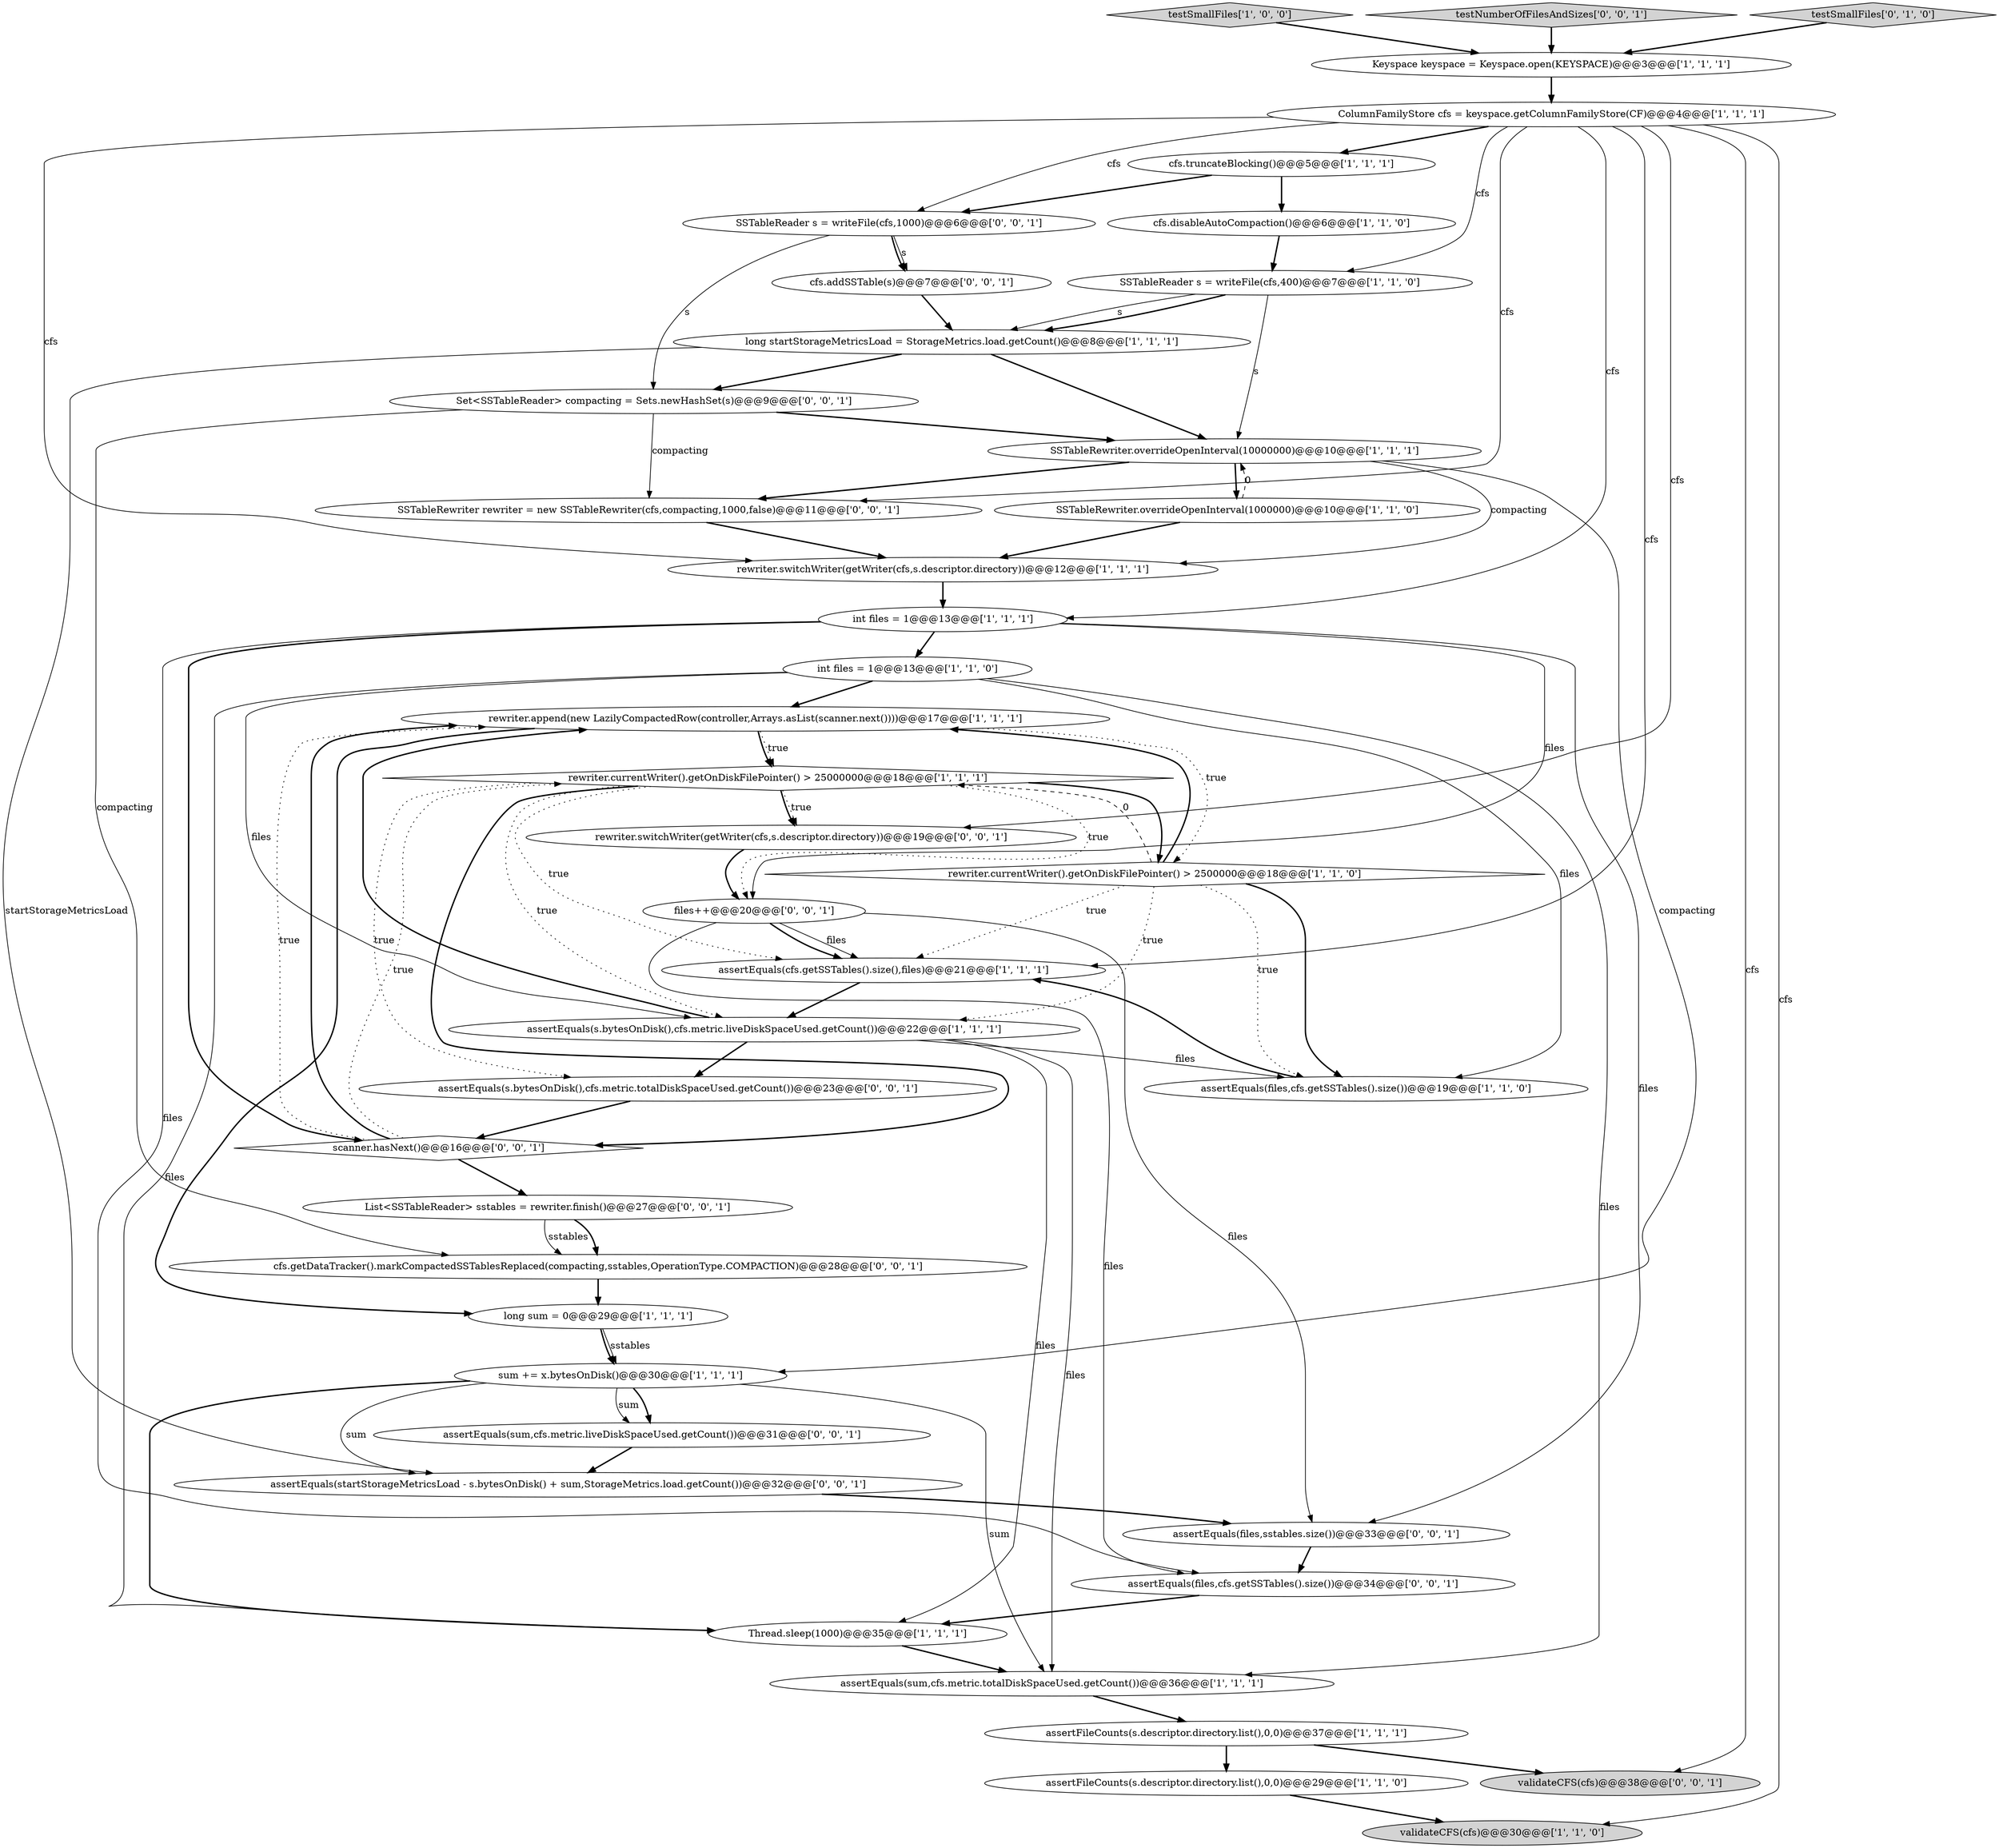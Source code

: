 digraph {
39 [style = filled, label = "SSTableRewriter rewriter = new SSTableRewriter(cfs,compacting,1000,false)@@@11@@@['0', '0', '1']", fillcolor = white, shape = ellipse image = "AAA0AAABBB3BBB"];
17 [style = filled, label = "rewriter.currentWriter().getOnDiskFilePointer() > 25000000@@@18@@@['1', '1', '1']", fillcolor = white, shape = diamond image = "AAA0AAABBB1BBB"];
5 [style = filled, label = "long startStorageMetricsLoad = StorageMetrics.load.getCount()@@@8@@@['1', '1', '1']", fillcolor = white, shape = ellipse image = "AAA0AAABBB1BBB"];
28 [style = filled, label = "assertEquals(files,sstables.size())@@@33@@@['0', '0', '1']", fillcolor = white, shape = ellipse image = "AAA0AAABBB3BBB"];
6 [style = filled, label = "assertFileCounts(s.descriptor.directory.list(),0,0)@@@29@@@['1', '1', '0']", fillcolor = white, shape = ellipse image = "AAA0AAABBB1BBB"];
15 [style = filled, label = "Keyspace keyspace = Keyspace.open(KEYSPACE)@@@3@@@['1', '1', '1']", fillcolor = white, shape = ellipse image = "AAA0AAABBB1BBB"];
16 [style = filled, label = "rewriter.switchWriter(getWriter(cfs,s.descriptor.directory))@@@12@@@['1', '1', '1']", fillcolor = white, shape = ellipse image = "AAA0AAABBB1BBB"];
24 [style = filled, label = "cfs.disableAutoCompaction()@@@6@@@['1', '1', '0']", fillcolor = white, shape = ellipse image = "AAA0AAABBB1BBB"];
36 [style = filled, label = "SSTableReader s = writeFile(cfs,1000)@@@6@@@['0', '0', '1']", fillcolor = white, shape = ellipse image = "AAA0AAABBB3BBB"];
3 [style = filled, label = "testSmallFiles['1', '0', '0']", fillcolor = lightgray, shape = diamond image = "AAA0AAABBB1BBB"];
19 [style = filled, label = "Thread.sleep(1000)@@@35@@@['1', '1', '1']", fillcolor = white, shape = ellipse image = "AAA0AAABBB1BBB"];
34 [style = filled, label = "testNumberOfFilesAndSizes['0', '0', '1']", fillcolor = lightgray, shape = diamond image = "AAA0AAABBB3BBB"];
7 [style = filled, label = "int files = 1@@@13@@@['1', '1', '0']", fillcolor = white, shape = ellipse image = "AAA0AAABBB1BBB"];
9 [style = filled, label = "assertEquals(cfs.getSSTables().size(),files)@@@21@@@['1', '1', '1']", fillcolor = white, shape = ellipse image = "AAA0AAABBB1BBB"];
40 [style = filled, label = "assertEquals(sum,cfs.metric.liveDiskSpaceUsed.getCount())@@@31@@@['0', '0', '1']", fillcolor = white, shape = ellipse image = "AAA0AAABBB3BBB"];
10 [style = filled, label = "rewriter.append(new LazilyCompactedRow(controller,Arrays.asList(scanner.next())))@@@17@@@['1', '1', '1']", fillcolor = white, shape = ellipse image = "AAA0AAABBB1BBB"];
23 [style = filled, label = "long sum = 0@@@29@@@['1', '1', '1']", fillcolor = white, shape = ellipse image = "AAA0AAABBB1BBB"];
37 [style = filled, label = "assertEquals(s.bytesOnDisk(),cfs.metric.totalDiskSpaceUsed.getCount())@@@23@@@['0', '0', '1']", fillcolor = white, shape = ellipse image = "AAA0AAABBB3BBB"];
30 [style = filled, label = "cfs.getDataTracker().markCompactedSSTablesReplaced(compacting,sstables,OperationType.COMPACTION)@@@28@@@['0', '0', '1']", fillcolor = white, shape = ellipse image = "AAA0AAABBB3BBB"];
8 [style = filled, label = "validateCFS(cfs)@@@30@@@['1', '1', '0']", fillcolor = lightgray, shape = ellipse image = "AAA0AAABBB1BBB"];
21 [style = filled, label = "assertFileCounts(s.descriptor.directory.list(),0,0)@@@37@@@['1', '1', '1']", fillcolor = white, shape = ellipse image = "AAA0AAABBB1BBB"];
4 [style = filled, label = "assertEquals(sum,cfs.metric.totalDiskSpaceUsed.getCount())@@@36@@@['1', '1', '1']", fillcolor = white, shape = ellipse image = "AAA0AAABBB1BBB"];
29 [style = filled, label = "List<SSTableReader> sstables = rewriter.finish()@@@27@@@['0', '0', '1']", fillcolor = white, shape = ellipse image = "AAA0AAABBB3BBB"];
32 [style = filled, label = "rewriter.switchWriter(getWriter(cfs,s.descriptor.directory))@@@19@@@['0', '0', '1']", fillcolor = white, shape = ellipse image = "AAA0AAABBB3BBB"];
11 [style = filled, label = "ColumnFamilyStore cfs = keyspace.getColumnFamilyStore(CF)@@@4@@@['1', '1', '1']", fillcolor = white, shape = ellipse image = "AAA0AAABBB1BBB"];
35 [style = filled, label = "files++@@@20@@@['0', '0', '1']", fillcolor = white, shape = ellipse image = "AAA0AAABBB3BBB"];
14 [style = filled, label = "int files = 1@@@13@@@['1', '1', '1']", fillcolor = white, shape = ellipse image = "AAA0AAABBB1BBB"];
41 [style = filled, label = "Set<SSTableReader> compacting = Sets.newHashSet(s)@@@9@@@['0', '0', '1']", fillcolor = white, shape = ellipse image = "AAA0AAABBB3BBB"];
33 [style = filled, label = "validateCFS(cfs)@@@38@@@['0', '0', '1']", fillcolor = lightgray, shape = ellipse image = "AAA0AAABBB3BBB"];
1 [style = filled, label = "SSTableReader s = writeFile(cfs,400)@@@7@@@['1', '1', '0']", fillcolor = white, shape = ellipse image = "AAA0AAABBB1BBB"];
0 [style = filled, label = "sum += x.bytesOnDisk()@@@30@@@['1', '1', '1']", fillcolor = white, shape = ellipse image = "AAA0AAABBB1BBB"];
26 [style = filled, label = "scanner.hasNext()@@@16@@@['0', '0', '1']", fillcolor = white, shape = diamond image = "AAA0AAABBB3BBB"];
31 [style = filled, label = "cfs.addSSTable(s)@@@7@@@['0', '0', '1']", fillcolor = white, shape = ellipse image = "AAA0AAABBB3BBB"];
12 [style = filled, label = "cfs.truncateBlocking()@@@5@@@['1', '1', '1']", fillcolor = white, shape = ellipse image = "AAA0AAABBB1BBB"];
2 [style = filled, label = "SSTableRewriter.overrideOpenInterval(1000000)@@@10@@@['1', '1', '0']", fillcolor = white, shape = ellipse image = "AAA0AAABBB1BBB"];
25 [style = filled, label = "testSmallFiles['0', '1', '0']", fillcolor = lightgray, shape = diamond image = "AAA0AAABBB2BBB"];
38 [style = filled, label = "assertEquals(startStorageMetricsLoad - s.bytesOnDisk() + sum,StorageMetrics.load.getCount())@@@32@@@['0', '0', '1']", fillcolor = white, shape = ellipse image = "AAA0AAABBB3BBB"];
13 [style = filled, label = "SSTableRewriter.overrideOpenInterval(10000000)@@@10@@@['1', '1', '1']", fillcolor = white, shape = ellipse image = "AAA0AAABBB1BBB"];
27 [style = filled, label = "assertEquals(files,cfs.getSSTables().size())@@@34@@@['0', '0', '1']", fillcolor = white, shape = ellipse image = "AAA0AAABBB3BBB"];
18 [style = filled, label = "assertEquals(s.bytesOnDisk(),cfs.metric.liveDiskSpaceUsed.getCount())@@@22@@@['1', '1', '1']", fillcolor = white, shape = ellipse image = "AAA0AAABBB1BBB"];
22 [style = filled, label = "assertEquals(files,cfs.getSSTables().size())@@@19@@@['1', '1', '0']", fillcolor = white, shape = ellipse image = "AAA0AAABBB1BBB"];
20 [style = filled, label = "rewriter.currentWriter().getOnDiskFilePointer() > 2500000@@@18@@@['1', '1', '0']", fillcolor = white, shape = diamond image = "AAA0AAABBB1BBB"];
11->12 [style = bold, label=""];
10->23 [style = bold, label=""];
20->10 [style = bold, label=""];
11->39 [style = solid, label="cfs"];
7->19 [style = solid, label="files"];
14->35 [style = solid, label="files"];
35->28 [style = solid, label="files"];
20->18 [style = dotted, label="true"];
17->35 [style = dotted, label="true"];
13->0 [style = solid, label="compacting"];
11->36 [style = solid, label="cfs"];
41->13 [style = bold, label=""];
11->8 [style = solid, label="cfs"];
6->8 [style = bold, label=""];
12->24 [style = bold, label=""];
5->13 [style = bold, label=""];
26->10 [style = dotted, label="true"];
7->22 [style = solid, label="files"];
13->16 [style = solid, label="compacting"];
18->22 [style = solid, label="files"];
27->19 [style = bold, label=""];
1->13 [style = solid, label="s"];
36->41 [style = solid, label="s"];
4->21 [style = bold, label=""];
18->19 [style = solid, label="files"];
1->5 [style = solid, label="s"];
0->38 [style = solid, label="sum"];
1->5 [style = bold, label=""];
17->18 [style = dotted, label="true"];
11->1 [style = solid, label="cfs"];
14->7 [style = bold, label=""];
5->41 [style = bold, label=""];
38->28 [style = bold, label=""];
34->15 [style = bold, label=""];
13->39 [style = bold, label=""];
10->17 [style = bold, label=""];
39->16 [style = bold, label=""];
0->19 [style = bold, label=""];
22->9 [style = bold, label=""];
28->27 [style = bold, label=""];
17->32 [style = bold, label=""];
29->30 [style = solid, label="sstables"];
30->23 [style = bold, label=""];
35->9 [style = solid, label="files"];
31->5 [style = bold, label=""];
5->38 [style = solid, label="startStorageMetricsLoad"];
11->32 [style = solid, label="cfs"];
2->16 [style = bold, label=""];
10->20 [style = dotted, label="true"];
35->9 [style = bold, label=""];
21->6 [style = bold, label=""];
26->17 [style = dotted, label="true"];
25->15 [style = bold, label=""];
11->9 [style = solid, label="cfs"];
41->39 [style = solid, label="compacting"];
35->27 [style = solid, label="files"];
17->26 [style = bold, label=""];
0->4 [style = solid, label="sum"];
7->18 [style = solid, label="files"];
21->33 [style = bold, label=""];
11->14 [style = solid, label="cfs"];
11->33 [style = solid, label="cfs"];
20->22 [style = bold, label=""];
37->26 [style = bold, label=""];
17->20 [style = bold, label=""];
20->17 [style = dashed, label="0"];
23->0 [style = bold, label=""];
17->9 [style = dotted, label="true"];
24->1 [style = bold, label=""];
14->27 [style = solid, label="files"];
15->11 [style = bold, label=""];
23->0 [style = solid, label="sstables"];
36->31 [style = solid, label="s"];
18->4 [style = solid, label="files"];
19->4 [style = bold, label=""];
26->29 [style = bold, label=""];
2->13 [style = dashed, label="0"];
9->18 [style = bold, label=""];
29->30 [style = bold, label=""];
40->38 [style = bold, label=""];
17->37 [style = dotted, label="true"];
7->4 [style = solid, label="files"];
7->10 [style = bold, label=""];
14->28 [style = solid, label="files"];
26->10 [style = bold, label=""];
14->26 [style = bold, label=""];
17->32 [style = dotted, label="true"];
11->16 [style = solid, label="cfs"];
32->35 [style = bold, label=""];
36->31 [style = bold, label=""];
16->14 [style = bold, label=""];
18->10 [style = bold, label=""];
20->22 [style = dotted, label="true"];
3->15 [style = bold, label=""];
18->37 [style = bold, label=""];
0->40 [style = bold, label=""];
20->9 [style = dotted, label="true"];
0->40 [style = solid, label="sum"];
10->17 [style = dotted, label="true"];
13->2 [style = bold, label=""];
12->36 [style = bold, label=""];
41->30 [style = solid, label="compacting"];
}
